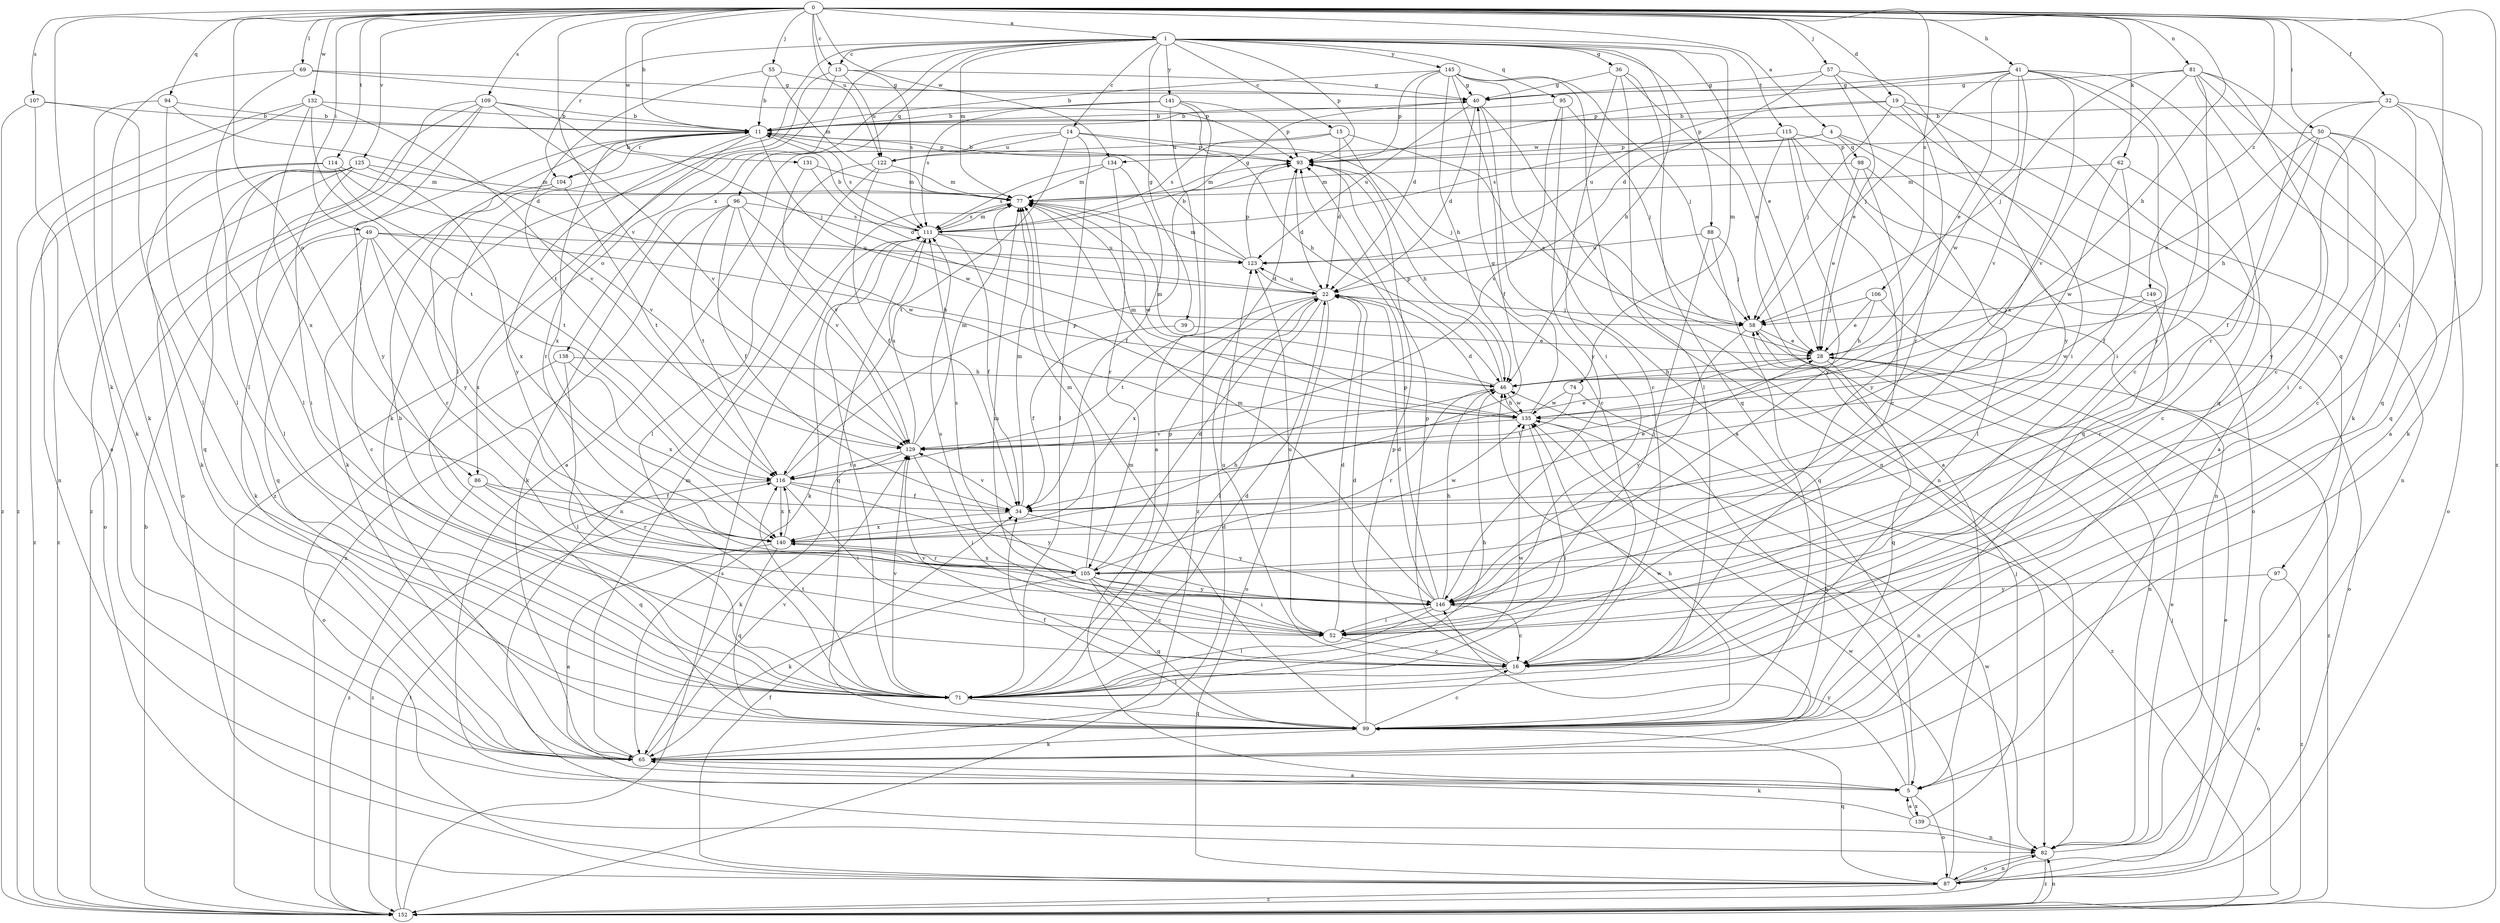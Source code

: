 strict digraph  {
0;
1;
4;
5;
11;
13;
14;
15;
16;
19;
22;
28;
32;
34;
36;
39;
40;
41;
46;
49;
50;
52;
55;
57;
58;
62;
65;
69;
71;
74;
77;
81;
82;
86;
87;
88;
93;
94;
95;
96;
97;
98;
99;
104;
105;
106;
107;
109;
111;
114;
115;
116;
122;
123;
125;
129;
131;
132;
134;
135;
138;
139;
140;
141;
145;
146;
149;
152;
0 -> 1  [label=a];
0 -> 4  [label=a];
0 -> 11  [label=b];
0 -> 13  [label=c];
0 -> 19  [label=d];
0 -> 32  [label=f];
0 -> 41  [label=h];
0 -> 46  [label=h];
0 -> 49  [label=i];
0 -> 50  [label=i];
0 -> 52  [label=i];
0 -> 55  [label=j];
0 -> 57  [label=j];
0 -> 62  [label=k];
0 -> 65  [label=k];
0 -> 69  [label=l];
0 -> 81  [label=n];
0 -> 86  [label=o];
0 -> 94  [label=q];
0 -> 106  [label=s];
0 -> 107  [label=s];
0 -> 109  [label=s];
0 -> 114  [label=t];
0 -> 122  [label=u];
0 -> 125  [label=v];
0 -> 129  [label=v];
0 -> 131  [label=w];
0 -> 132  [label=w];
0 -> 134  [label=w];
0 -> 149  [label=z];
0 -> 152  [label=z];
1 -> 13  [label=c];
1 -> 14  [label=c];
1 -> 15  [label=c];
1 -> 28  [label=e];
1 -> 36  [label=g];
1 -> 39  [label=g];
1 -> 46  [label=h];
1 -> 71  [label=l];
1 -> 74  [label=m];
1 -> 77  [label=m];
1 -> 86  [label=o];
1 -> 88  [label=p];
1 -> 93  [label=p];
1 -> 95  [label=q];
1 -> 96  [label=q];
1 -> 104  [label=r];
1 -> 115  [label=t];
1 -> 138  [label=x];
1 -> 141  [label=y];
1 -> 145  [label=y];
4 -> 97  [label=q];
4 -> 98  [label=q];
4 -> 99  [label=q];
4 -> 111  [label=s];
4 -> 134  [label=w];
5 -> 46  [label=h];
5 -> 87  [label=o];
5 -> 139  [label=x];
5 -> 146  [label=y];
11 -> 93  [label=p];
11 -> 104  [label=r];
11 -> 105  [label=r];
11 -> 111  [label=s];
11 -> 135  [label=w];
11 -> 140  [label=x];
11 -> 146  [label=y];
13 -> 40  [label=g];
13 -> 65  [label=k];
13 -> 111  [label=s];
13 -> 122  [label=u];
13 -> 152  [label=z];
14 -> 5  [label=a];
14 -> 58  [label=j];
14 -> 71  [label=l];
14 -> 93  [label=p];
14 -> 116  [label=t];
14 -> 122  [label=u];
15 -> 16  [label=c];
15 -> 22  [label=d];
15 -> 28  [label=e];
15 -> 111  [label=s];
15 -> 122  [label=u];
16 -> 22  [label=d];
16 -> 71  [label=l];
16 -> 93  [label=p];
16 -> 123  [label=u];
16 -> 129  [label=v];
19 -> 5  [label=a];
19 -> 11  [label=b];
19 -> 58  [label=j];
19 -> 82  [label=n];
19 -> 105  [label=r];
19 -> 123  [label=u];
22 -> 58  [label=j];
22 -> 71  [label=l];
22 -> 87  [label=o];
22 -> 116  [label=t];
22 -> 123  [label=u];
22 -> 140  [label=x];
28 -> 46  [label=h];
28 -> 99  [label=q];
28 -> 152  [label=z];
32 -> 11  [label=b];
32 -> 16  [label=c];
32 -> 65  [label=k];
32 -> 99  [label=q];
32 -> 105  [label=r];
32 -> 146  [label=y];
34 -> 28  [label=e];
34 -> 77  [label=m];
34 -> 129  [label=v];
34 -> 140  [label=x];
34 -> 146  [label=y];
36 -> 28  [label=e];
36 -> 40  [label=g];
36 -> 52  [label=i];
36 -> 71  [label=l];
36 -> 99  [label=q];
39 -> 28  [label=e];
39 -> 34  [label=f];
40 -> 11  [label=b];
40 -> 16  [label=c];
40 -> 22  [label=d];
40 -> 82  [label=n];
40 -> 123  [label=u];
41 -> 16  [label=c];
41 -> 28  [label=e];
41 -> 40  [label=g];
41 -> 52  [label=i];
41 -> 58  [label=j];
41 -> 93  [label=p];
41 -> 99  [label=q];
41 -> 129  [label=v];
41 -> 135  [label=w];
41 -> 140  [label=x];
46 -> 77  [label=m];
46 -> 93  [label=p];
46 -> 105  [label=r];
46 -> 135  [label=w];
49 -> 16  [label=c];
49 -> 46  [label=h];
49 -> 65  [label=k];
49 -> 99  [label=q];
49 -> 105  [label=r];
49 -> 123  [label=u];
49 -> 140  [label=x];
50 -> 16  [label=c];
50 -> 28  [label=e];
50 -> 34  [label=f];
50 -> 46  [label=h];
50 -> 52  [label=i];
50 -> 87  [label=o];
50 -> 93  [label=p];
52 -> 16  [label=c];
52 -> 22  [label=d];
52 -> 77  [label=m];
52 -> 111  [label=s];
52 -> 123  [label=u];
55 -> 11  [label=b];
55 -> 40  [label=g];
55 -> 77  [label=m];
55 -> 116  [label=t];
57 -> 22  [label=d];
57 -> 28  [label=e];
57 -> 40  [label=g];
57 -> 52  [label=i];
57 -> 146  [label=y];
58 -> 28  [label=e];
58 -> 82  [label=n];
58 -> 146  [label=y];
62 -> 16  [label=c];
62 -> 34  [label=f];
62 -> 77  [label=m];
62 -> 135  [label=w];
65 -> 5  [label=a];
65 -> 22  [label=d];
65 -> 46  [label=h];
65 -> 77  [label=m];
65 -> 129  [label=v];
69 -> 40  [label=g];
69 -> 65  [label=k];
69 -> 71  [label=l];
69 -> 93  [label=p];
71 -> 11  [label=b];
71 -> 22  [label=d];
71 -> 46  [label=h];
71 -> 93  [label=p];
71 -> 99  [label=q];
71 -> 111  [label=s];
71 -> 116  [label=t];
71 -> 129  [label=v];
71 -> 135  [label=w];
74 -> 116  [label=t];
74 -> 135  [label=w];
74 -> 152  [label=z];
77 -> 111  [label=s];
77 -> 135  [label=w];
81 -> 5  [label=a];
81 -> 16  [label=c];
81 -> 40  [label=g];
81 -> 58  [label=j];
81 -> 65  [label=k];
81 -> 99  [label=q];
81 -> 129  [label=v];
81 -> 146  [label=y];
82 -> 28  [label=e];
82 -> 87  [label=o];
82 -> 152  [label=z];
86 -> 34  [label=f];
86 -> 99  [label=q];
86 -> 105  [label=r];
86 -> 152  [label=z];
87 -> 28  [label=e];
87 -> 34  [label=f];
87 -> 82  [label=n];
87 -> 99  [label=q];
87 -> 135  [label=w];
87 -> 152  [label=z];
88 -> 52  [label=i];
88 -> 58  [label=j];
88 -> 99  [label=q];
88 -> 123  [label=u];
93 -> 11  [label=b];
93 -> 22  [label=d];
93 -> 46  [label=h];
93 -> 77  [label=m];
94 -> 11  [label=b];
94 -> 22  [label=d];
94 -> 65  [label=k];
94 -> 71  [label=l];
95 -> 11  [label=b];
95 -> 58  [label=j];
95 -> 129  [label=v];
95 -> 146  [label=y];
96 -> 34  [label=f];
96 -> 65  [label=k];
96 -> 111  [label=s];
96 -> 116  [label=t];
96 -> 129  [label=v];
96 -> 135  [label=w];
96 -> 152  [label=z];
97 -> 87  [label=o];
97 -> 146  [label=y];
97 -> 152  [label=z];
98 -> 28  [label=e];
98 -> 71  [label=l];
98 -> 77  [label=m];
98 -> 146  [label=y];
99 -> 16  [label=c];
99 -> 34  [label=f];
99 -> 65  [label=k];
99 -> 77  [label=m];
99 -> 93  [label=p];
99 -> 135  [label=w];
104 -> 11  [label=b];
104 -> 65  [label=k];
104 -> 116  [label=t];
104 -> 146  [label=y];
105 -> 16  [label=c];
105 -> 22  [label=d];
105 -> 52  [label=i];
105 -> 65  [label=k];
105 -> 77  [label=m];
105 -> 99  [label=q];
105 -> 111  [label=s];
105 -> 140  [label=x];
105 -> 146  [label=y];
106 -> 28  [label=e];
106 -> 46  [label=h];
106 -> 58  [label=j];
106 -> 87  [label=o];
107 -> 5  [label=a];
107 -> 11  [label=b];
107 -> 71  [label=l];
107 -> 152  [label=z];
109 -> 11  [label=b];
109 -> 58  [label=j];
109 -> 71  [label=l];
109 -> 87  [label=o];
109 -> 129  [label=v];
109 -> 146  [label=y];
109 -> 152  [label=z];
111 -> 11  [label=b];
111 -> 34  [label=f];
111 -> 40  [label=g];
111 -> 65  [label=k];
111 -> 77  [label=m];
111 -> 99  [label=q];
111 -> 123  [label=u];
114 -> 65  [label=k];
114 -> 77  [label=m];
114 -> 116  [label=t];
114 -> 129  [label=v];
114 -> 152  [label=z];
115 -> 5  [label=a];
115 -> 16  [label=c];
115 -> 82  [label=n];
115 -> 87  [label=o];
115 -> 93  [label=p];
115 -> 146  [label=y];
116 -> 34  [label=f];
116 -> 52  [label=i];
116 -> 93  [label=p];
116 -> 140  [label=x];
116 -> 146  [label=y];
116 -> 152  [label=z];
122 -> 34  [label=f];
122 -> 71  [label=l];
122 -> 77  [label=m];
122 -> 82  [label=n];
123 -> 11  [label=b];
123 -> 22  [label=d];
123 -> 77  [label=m];
123 -> 93  [label=p];
125 -> 52  [label=i];
125 -> 71  [label=l];
125 -> 77  [label=m];
125 -> 87  [label=o];
125 -> 99  [label=q];
125 -> 140  [label=x];
125 -> 152  [label=z];
129 -> 28  [label=e];
129 -> 52  [label=i];
129 -> 65  [label=k];
129 -> 77  [label=m];
129 -> 111  [label=s];
129 -> 116  [label=t];
131 -> 22  [label=d];
131 -> 77  [label=m];
131 -> 129  [label=v];
132 -> 11  [label=b];
132 -> 82  [label=n];
132 -> 116  [label=t];
132 -> 129  [label=v];
132 -> 140  [label=x];
132 -> 152  [label=z];
134 -> 34  [label=f];
134 -> 77  [label=m];
134 -> 105  [label=r];
134 -> 111  [label=s];
135 -> 22  [label=d];
135 -> 40  [label=g];
135 -> 46  [label=h];
135 -> 71  [label=l];
135 -> 77  [label=m];
135 -> 82  [label=n];
135 -> 129  [label=v];
138 -> 46  [label=h];
138 -> 71  [label=l];
138 -> 87  [label=o];
138 -> 140  [label=x];
139 -> 5  [label=a];
139 -> 58  [label=j];
139 -> 65  [label=k];
139 -> 82  [label=n];
140 -> 5  [label=a];
140 -> 46  [label=h];
140 -> 99  [label=q];
140 -> 105  [label=r];
140 -> 116  [label=t];
140 -> 135  [label=w];
141 -> 5  [label=a];
141 -> 11  [label=b];
141 -> 46  [label=h];
141 -> 93  [label=p];
141 -> 111  [label=s];
141 -> 152  [label=z];
145 -> 5  [label=a];
145 -> 11  [label=b];
145 -> 22  [label=d];
145 -> 34  [label=f];
145 -> 40  [label=g];
145 -> 46  [label=h];
145 -> 58  [label=j];
145 -> 82  [label=n];
145 -> 93  [label=p];
146 -> 16  [label=c];
146 -> 22  [label=d];
146 -> 46  [label=h];
146 -> 52  [label=i];
146 -> 71  [label=l];
146 -> 77  [label=m];
146 -> 93  [label=p];
149 -> 58  [label=j];
149 -> 105  [label=r];
149 -> 135  [label=w];
152 -> 11  [label=b];
152 -> 58  [label=j];
152 -> 82  [label=n];
152 -> 111  [label=s];
152 -> 116  [label=t];
152 -> 135  [label=w];
}
